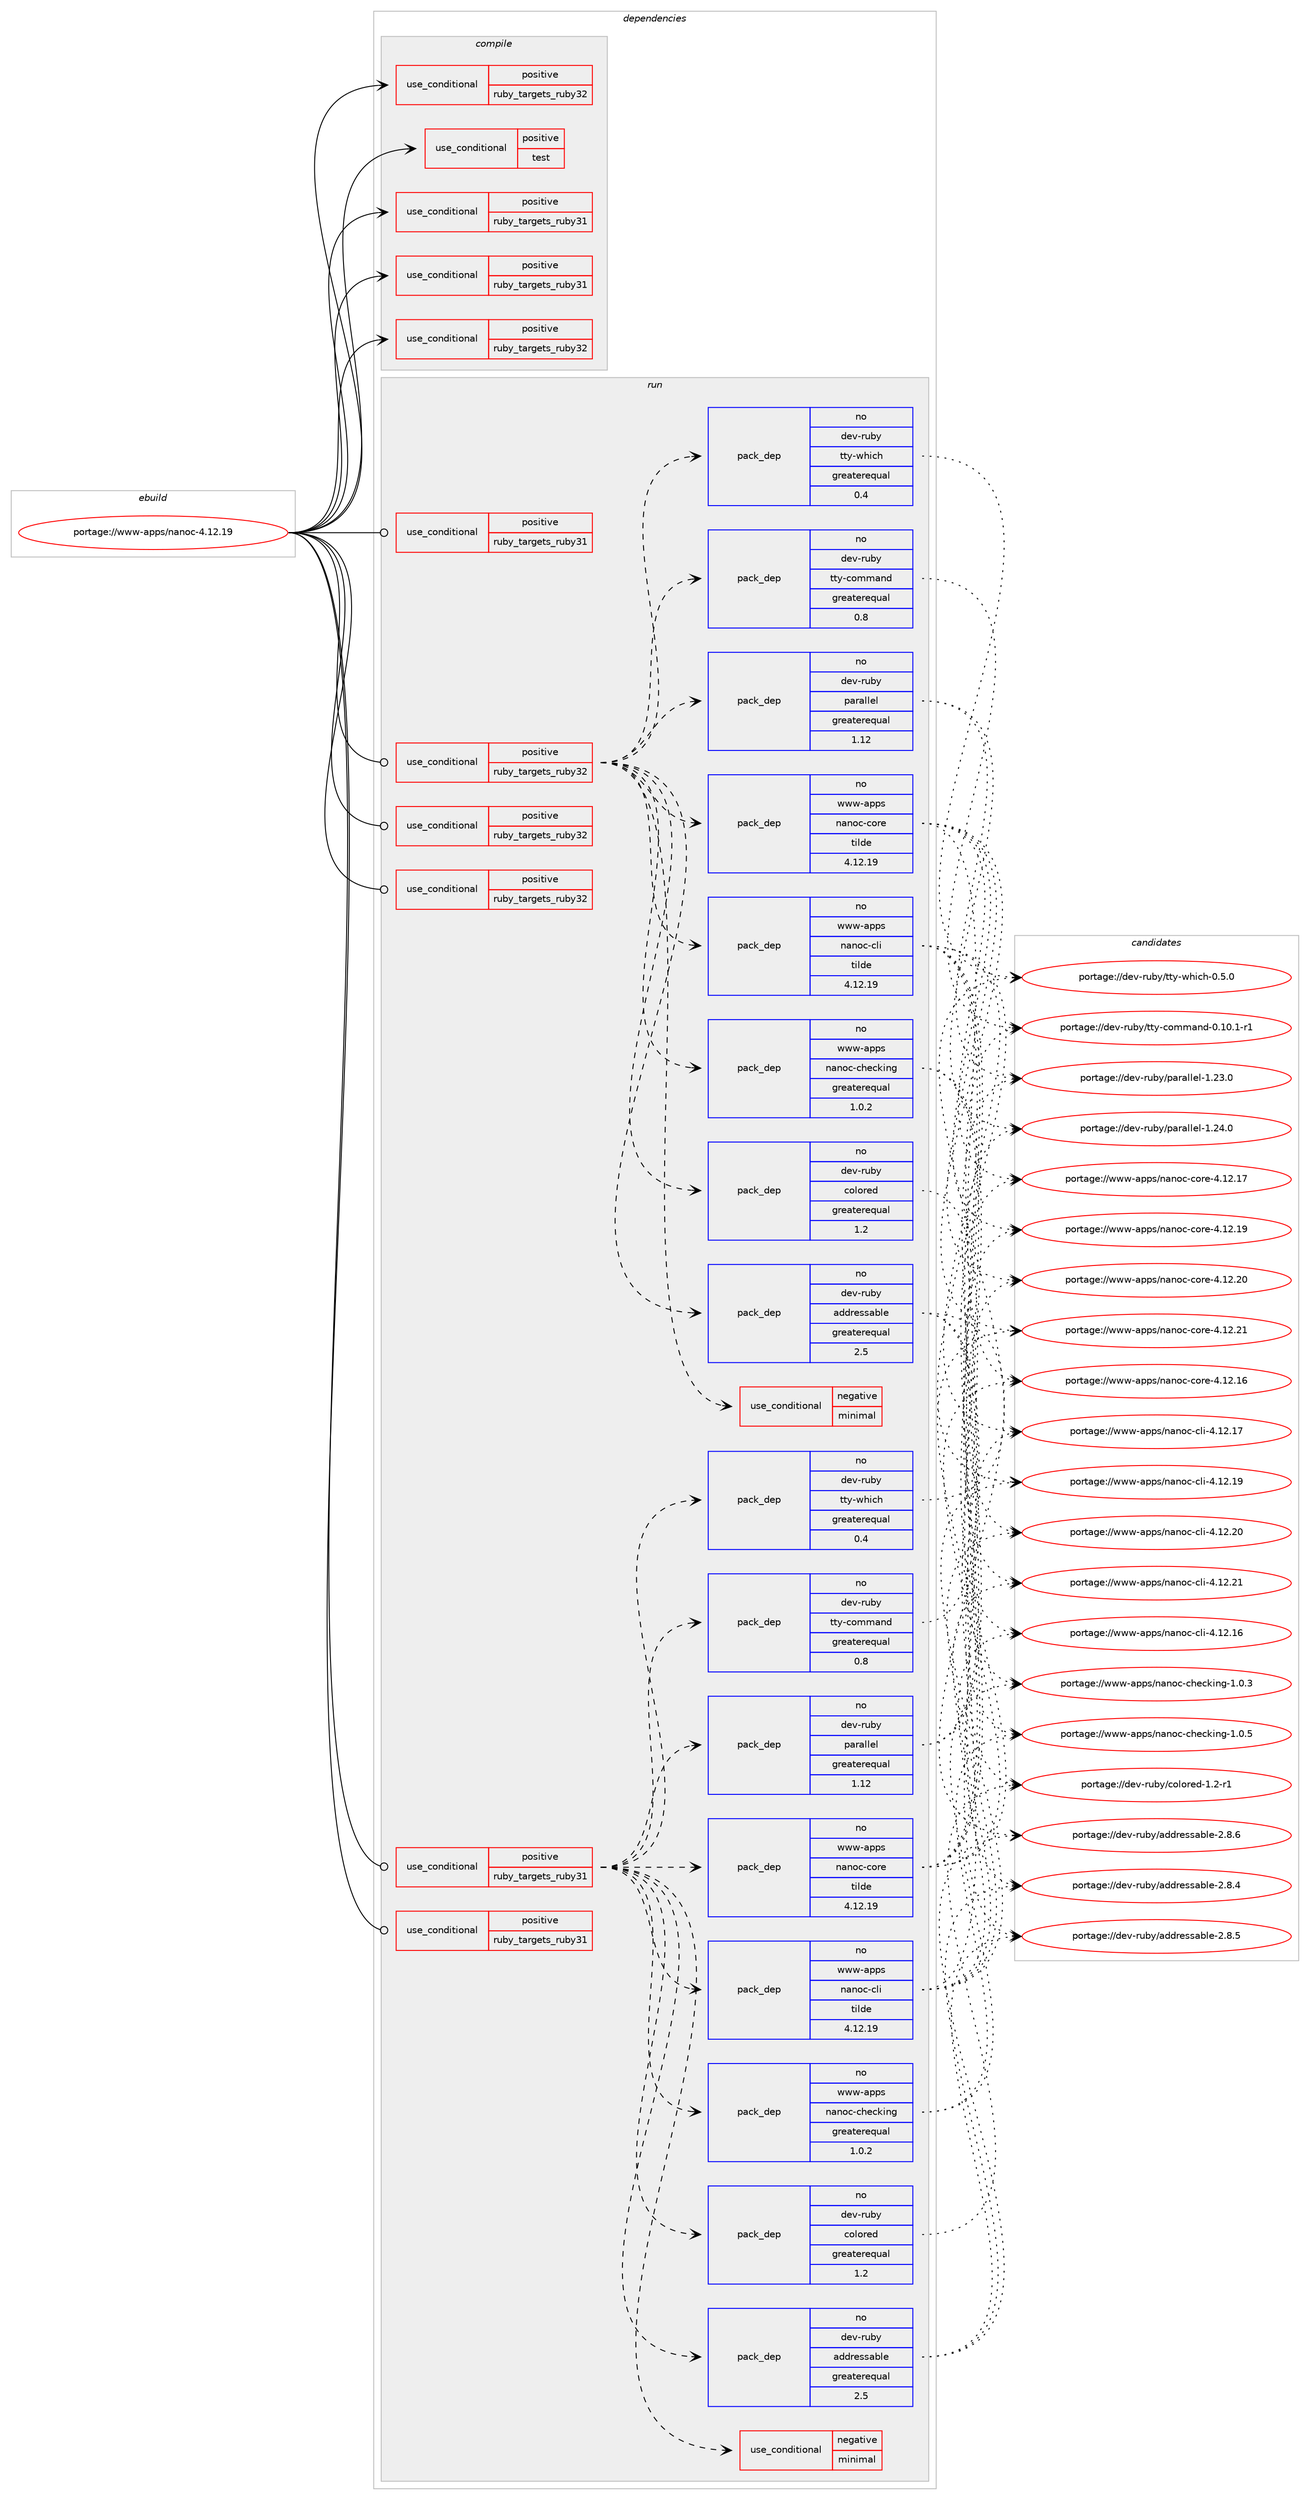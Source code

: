 digraph prolog {

# *************
# Graph options
# *************

newrank=true;
concentrate=true;
compound=true;
graph [rankdir=LR,fontname=Helvetica,fontsize=10,ranksep=1.5];#, ranksep=2.5, nodesep=0.2];
edge  [arrowhead=vee];
node  [fontname=Helvetica,fontsize=10];

# **********
# The ebuild
# **********

subgraph cluster_leftcol {
color=gray;
rank=same;
label=<<i>ebuild</i>>;
id [label="portage://www-apps/nanoc-4.12.19", color=red, width=4, href="../www-apps/nanoc-4.12.19.svg"];
}

# ****************
# The dependencies
# ****************

subgraph cluster_midcol {
color=gray;
label=<<i>dependencies</i>>;
subgraph cluster_compile {
fillcolor="#eeeeee";
style=filled;
label=<<i>compile</i>>;
subgraph cond1153 {
dependency2872 [label=<<TABLE BORDER="0" CELLBORDER="1" CELLSPACING="0" CELLPADDING="4"><TR><TD ROWSPAN="3" CELLPADDING="10">use_conditional</TD></TR><TR><TD>positive</TD></TR><TR><TD>ruby_targets_ruby31</TD></TR></TABLE>>, shape=none, color=red];
# *** BEGIN UNKNOWN DEPENDENCY TYPE (TODO) ***
# dependency2872 -> package_dependency(portage://www-apps/nanoc-4.12.19,install,no,dev-lang,ruby,none,[,,],[slot(3.1)],[])
# *** END UNKNOWN DEPENDENCY TYPE (TODO) ***

}
id:e -> dependency2872:w [weight=20,style="solid",arrowhead="vee"];
subgraph cond1154 {
dependency2873 [label=<<TABLE BORDER="0" CELLBORDER="1" CELLSPACING="0" CELLPADDING="4"><TR><TD ROWSPAN="3" CELLPADDING="10">use_conditional</TD></TR><TR><TD>positive</TD></TR><TR><TD>ruby_targets_ruby31</TD></TR></TABLE>>, shape=none, color=red];
# *** BEGIN UNKNOWN DEPENDENCY TYPE (TODO) ***
# dependency2873 -> package_dependency(portage://www-apps/nanoc-4.12.19,install,no,virtual,rubygems,none,[,,],[],[use(enable(ruby_targets_ruby31),negative)])
# *** END UNKNOWN DEPENDENCY TYPE (TODO) ***

}
id:e -> dependency2873:w [weight=20,style="solid",arrowhead="vee"];
subgraph cond1155 {
dependency2874 [label=<<TABLE BORDER="0" CELLBORDER="1" CELLSPACING="0" CELLPADDING="4"><TR><TD ROWSPAN="3" CELLPADDING="10">use_conditional</TD></TR><TR><TD>positive</TD></TR><TR><TD>ruby_targets_ruby32</TD></TR></TABLE>>, shape=none, color=red];
# *** BEGIN UNKNOWN DEPENDENCY TYPE (TODO) ***
# dependency2874 -> package_dependency(portage://www-apps/nanoc-4.12.19,install,no,dev-lang,ruby,none,[,,],[slot(3.2)],[])
# *** END UNKNOWN DEPENDENCY TYPE (TODO) ***

}
id:e -> dependency2874:w [weight=20,style="solid",arrowhead="vee"];
subgraph cond1156 {
dependency2875 [label=<<TABLE BORDER="0" CELLBORDER="1" CELLSPACING="0" CELLPADDING="4"><TR><TD ROWSPAN="3" CELLPADDING="10">use_conditional</TD></TR><TR><TD>positive</TD></TR><TR><TD>ruby_targets_ruby32</TD></TR></TABLE>>, shape=none, color=red];
# *** BEGIN UNKNOWN DEPENDENCY TYPE (TODO) ***
# dependency2875 -> package_dependency(portage://www-apps/nanoc-4.12.19,install,no,virtual,rubygems,none,[,,],[],[use(enable(ruby_targets_ruby32),negative)])
# *** END UNKNOWN DEPENDENCY TYPE (TODO) ***

}
id:e -> dependency2875:w [weight=20,style="solid",arrowhead="vee"];
subgraph cond1157 {
dependency2876 [label=<<TABLE BORDER="0" CELLBORDER="1" CELLSPACING="0" CELLPADDING="4"><TR><TD ROWSPAN="3" CELLPADDING="10">use_conditional</TD></TR><TR><TD>positive</TD></TR><TR><TD>test</TD></TR></TABLE>>, shape=none, color=red];
# *** BEGIN UNKNOWN DEPENDENCY TYPE (TODO) ***
# dependency2876 -> package_dependency(portage://www-apps/nanoc-4.12.19,install,no,app-text,asciidoc,none,[,,],[],[])
# *** END UNKNOWN DEPENDENCY TYPE (TODO) ***

# *** BEGIN UNKNOWN DEPENDENCY TYPE (TODO) ***
# dependency2876 -> package_dependency(portage://www-apps/nanoc-4.12.19,install,no,app-text,highlight,none,[,,],[],[])
# *** END UNKNOWN DEPENDENCY TYPE (TODO) ***

}
id:e -> dependency2876:w [weight=20,style="solid",arrowhead="vee"];
}
subgraph cluster_compileandrun {
fillcolor="#eeeeee";
style=filled;
label=<<i>compile and run</i>>;
}
subgraph cluster_run {
fillcolor="#eeeeee";
style=filled;
label=<<i>run</i>>;
subgraph cond1158 {
dependency2877 [label=<<TABLE BORDER="0" CELLBORDER="1" CELLSPACING="0" CELLPADDING="4"><TR><TD ROWSPAN="3" CELLPADDING="10">use_conditional</TD></TR><TR><TD>positive</TD></TR><TR><TD>ruby_targets_ruby31</TD></TR></TABLE>>, shape=none, color=red];
subgraph cond1159 {
dependency2878 [label=<<TABLE BORDER="0" CELLBORDER="1" CELLSPACING="0" CELLPADDING="4"><TR><TD ROWSPAN="3" CELLPADDING="10">use_conditional</TD></TR><TR><TD>negative</TD></TR><TR><TD>minimal</TD></TR></TABLE>>, shape=none, color=red];
# *** BEGIN UNKNOWN DEPENDENCY TYPE (TODO) ***
# dependency2878 -> package_dependency(portage://www-apps/nanoc-4.12.19,run,no,dev-ruby,mime-types,none,[,,],any_different_slot,[use(enable(ruby_targets_ruby31),negative)])
# *** END UNKNOWN DEPENDENCY TYPE (TODO) ***

# *** BEGIN UNKNOWN DEPENDENCY TYPE (TODO) ***
# dependency2878 -> package_dependency(portage://www-apps/nanoc-4.12.19,run,no,dev-ruby,rack,none,[,,],any_different_slot,[use(enable(ruby_targets_ruby31),negative)])
# *** END UNKNOWN DEPENDENCY TYPE (TODO) ***

# *** BEGIN UNKNOWN DEPENDENCY TYPE (TODO) ***
# dependency2878 -> package_dependency(portage://www-apps/nanoc-4.12.19,run,no,www-servers,adsf,none,[,,],[],[use(enable(ruby_targets_ruby31),negative)])
# *** END UNKNOWN DEPENDENCY TYPE (TODO) ***

}
dependency2877:e -> dependency2878:w [weight=20,style="dashed",arrowhead="vee"];
subgraph pack1644 {
dependency2879 [label=<<TABLE BORDER="0" CELLBORDER="1" CELLSPACING="0" CELLPADDING="4" WIDTH="220"><TR><TD ROWSPAN="6" CELLPADDING="30">pack_dep</TD></TR><TR><TD WIDTH="110">no</TD></TR><TR><TD>dev-ruby</TD></TR><TR><TD>addressable</TD></TR><TR><TD>greaterequal</TD></TR><TR><TD>2.5</TD></TR></TABLE>>, shape=none, color=blue];
}
dependency2877:e -> dependency2879:w [weight=20,style="dashed",arrowhead="vee"];
subgraph pack1645 {
dependency2880 [label=<<TABLE BORDER="0" CELLBORDER="1" CELLSPACING="0" CELLPADDING="4" WIDTH="220"><TR><TD ROWSPAN="6" CELLPADDING="30">pack_dep</TD></TR><TR><TD WIDTH="110">no</TD></TR><TR><TD>dev-ruby</TD></TR><TR><TD>colored</TD></TR><TR><TD>greaterequal</TD></TR><TR><TD>1.2</TD></TR></TABLE>>, shape=none, color=blue];
}
dependency2877:e -> dependency2880:w [weight=20,style="dashed",arrowhead="vee"];
subgraph pack1646 {
dependency2881 [label=<<TABLE BORDER="0" CELLBORDER="1" CELLSPACING="0" CELLPADDING="4" WIDTH="220"><TR><TD ROWSPAN="6" CELLPADDING="30">pack_dep</TD></TR><TR><TD WIDTH="110">no</TD></TR><TR><TD>www-apps</TD></TR><TR><TD>nanoc-checking</TD></TR><TR><TD>greaterequal</TD></TR><TR><TD>1.0.2</TD></TR></TABLE>>, shape=none, color=blue];
}
dependency2877:e -> dependency2881:w [weight=20,style="dashed",arrowhead="vee"];
subgraph pack1647 {
dependency2882 [label=<<TABLE BORDER="0" CELLBORDER="1" CELLSPACING="0" CELLPADDING="4" WIDTH="220"><TR><TD ROWSPAN="6" CELLPADDING="30">pack_dep</TD></TR><TR><TD WIDTH="110">no</TD></TR><TR><TD>www-apps</TD></TR><TR><TD>nanoc-cli</TD></TR><TR><TD>tilde</TD></TR><TR><TD>4.12.19</TD></TR></TABLE>>, shape=none, color=blue];
}
dependency2877:e -> dependency2882:w [weight=20,style="dashed",arrowhead="vee"];
subgraph pack1648 {
dependency2883 [label=<<TABLE BORDER="0" CELLBORDER="1" CELLSPACING="0" CELLPADDING="4" WIDTH="220"><TR><TD ROWSPAN="6" CELLPADDING="30">pack_dep</TD></TR><TR><TD WIDTH="110">no</TD></TR><TR><TD>www-apps</TD></TR><TR><TD>nanoc-core</TD></TR><TR><TD>tilde</TD></TR><TR><TD>4.12.19</TD></TR></TABLE>>, shape=none, color=blue];
}
dependency2877:e -> dependency2883:w [weight=20,style="dashed",arrowhead="vee"];
# *** BEGIN UNKNOWN DEPENDENCY TYPE (TODO) ***
# dependency2877 -> package_dependency(portage://www-apps/nanoc-4.12.19,run,no,www-apps,nanoc-deploying,none,[,,],[slot(1)],[use(enable(ruby_targets_ruby31),negative)])
# *** END UNKNOWN DEPENDENCY TYPE (TODO) ***

subgraph pack1649 {
dependency2884 [label=<<TABLE BORDER="0" CELLBORDER="1" CELLSPACING="0" CELLPADDING="4" WIDTH="220"><TR><TD ROWSPAN="6" CELLPADDING="30">pack_dep</TD></TR><TR><TD WIDTH="110">no</TD></TR><TR><TD>dev-ruby</TD></TR><TR><TD>parallel</TD></TR><TR><TD>greaterequal</TD></TR><TR><TD>1.12</TD></TR></TABLE>>, shape=none, color=blue];
}
dependency2877:e -> dependency2884:w [weight=20,style="dashed",arrowhead="vee"];
subgraph pack1650 {
dependency2885 [label=<<TABLE BORDER="0" CELLBORDER="1" CELLSPACING="0" CELLPADDING="4" WIDTH="220"><TR><TD ROWSPAN="6" CELLPADDING="30">pack_dep</TD></TR><TR><TD WIDTH="110">no</TD></TR><TR><TD>dev-ruby</TD></TR><TR><TD>tty-command</TD></TR><TR><TD>greaterequal</TD></TR><TR><TD>0.8</TD></TR></TABLE>>, shape=none, color=blue];
}
dependency2877:e -> dependency2885:w [weight=20,style="dashed",arrowhead="vee"];
subgraph pack1651 {
dependency2886 [label=<<TABLE BORDER="0" CELLBORDER="1" CELLSPACING="0" CELLPADDING="4" WIDTH="220"><TR><TD ROWSPAN="6" CELLPADDING="30">pack_dep</TD></TR><TR><TD WIDTH="110">no</TD></TR><TR><TD>dev-ruby</TD></TR><TR><TD>tty-which</TD></TR><TR><TD>greaterequal</TD></TR><TR><TD>0.4</TD></TR></TABLE>>, shape=none, color=blue];
}
dependency2877:e -> dependency2886:w [weight=20,style="dashed",arrowhead="vee"];
}
id:e -> dependency2877:w [weight=20,style="solid",arrowhead="odot"];
subgraph cond1160 {
dependency2887 [label=<<TABLE BORDER="0" CELLBORDER="1" CELLSPACING="0" CELLPADDING="4"><TR><TD ROWSPAN="3" CELLPADDING="10">use_conditional</TD></TR><TR><TD>positive</TD></TR><TR><TD>ruby_targets_ruby31</TD></TR></TABLE>>, shape=none, color=red];
# *** BEGIN UNKNOWN DEPENDENCY TYPE (TODO) ***
# dependency2887 -> package_dependency(portage://www-apps/nanoc-4.12.19,run,no,dev-lang,ruby,none,[,,],[slot(3.1)],[])
# *** END UNKNOWN DEPENDENCY TYPE (TODO) ***

}
id:e -> dependency2887:w [weight=20,style="solid",arrowhead="odot"];
subgraph cond1161 {
dependency2888 [label=<<TABLE BORDER="0" CELLBORDER="1" CELLSPACING="0" CELLPADDING="4"><TR><TD ROWSPAN="3" CELLPADDING="10">use_conditional</TD></TR><TR><TD>positive</TD></TR><TR><TD>ruby_targets_ruby31</TD></TR></TABLE>>, shape=none, color=red];
# *** BEGIN UNKNOWN DEPENDENCY TYPE (TODO) ***
# dependency2888 -> package_dependency(portage://www-apps/nanoc-4.12.19,run,no,virtual,rubygems,none,[,,],[],[use(enable(ruby_targets_ruby31),negative)])
# *** END UNKNOWN DEPENDENCY TYPE (TODO) ***

}
id:e -> dependency2888:w [weight=20,style="solid",arrowhead="odot"];
subgraph cond1162 {
dependency2889 [label=<<TABLE BORDER="0" CELLBORDER="1" CELLSPACING="0" CELLPADDING="4"><TR><TD ROWSPAN="3" CELLPADDING="10">use_conditional</TD></TR><TR><TD>positive</TD></TR><TR><TD>ruby_targets_ruby32</TD></TR></TABLE>>, shape=none, color=red];
subgraph cond1163 {
dependency2890 [label=<<TABLE BORDER="0" CELLBORDER="1" CELLSPACING="0" CELLPADDING="4"><TR><TD ROWSPAN="3" CELLPADDING="10">use_conditional</TD></TR><TR><TD>negative</TD></TR><TR><TD>minimal</TD></TR></TABLE>>, shape=none, color=red];
# *** BEGIN UNKNOWN DEPENDENCY TYPE (TODO) ***
# dependency2890 -> package_dependency(portage://www-apps/nanoc-4.12.19,run,no,dev-ruby,mime-types,none,[,,],any_different_slot,[use(enable(ruby_targets_ruby32),negative)])
# *** END UNKNOWN DEPENDENCY TYPE (TODO) ***

# *** BEGIN UNKNOWN DEPENDENCY TYPE (TODO) ***
# dependency2890 -> package_dependency(portage://www-apps/nanoc-4.12.19,run,no,dev-ruby,rack,none,[,,],any_different_slot,[use(enable(ruby_targets_ruby32),negative)])
# *** END UNKNOWN DEPENDENCY TYPE (TODO) ***

# *** BEGIN UNKNOWN DEPENDENCY TYPE (TODO) ***
# dependency2890 -> package_dependency(portage://www-apps/nanoc-4.12.19,run,no,www-servers,adsf,none,[,,],[],[use(enable(ruby_targets_ruby32),negative)])
# *** END UNKNOWN DEPENDENCY TYPE (TODO) ***

}
dependency2889:e -> dependency2890:w [weight=20,style="dashed",arrowhead="vee"];
subgraph pack1652 {
dependency2891 [label=<<TABLE BORDER="0" CELLBORDER="1" CELLSPACING="0" CELLPADDING="4" WIDTH="220"><TR><TD ROWSPAN="6" CELLPADDING="30">pack_dep</TD></TR><TR><TD WIDTH="110">no</TD></TR><TR><TD>dev-ruby</TD></TR><TR><TD>addressable</TD></TR><TR><TD>greaterequal</TD></TR><TR><TD>2.5</TD></TR></TABLE>>, shape=none, color=blue];
}
dependency2889:e -> dependency2891:w [weight=20,style="dashed",arrowhead="vee"];
subgraph pack1653 {
dependency2892 [label=<<TABLE BORDER="0" CELLBORDER="1" CELLSPACING="0" CELLPADDING="4" WIDTH="220"><TR><TD ROWSPAN="6" CELLPADDING="30">pack_dep</TD></TR><TR><TD WIDTH="110">no</TD></TR><TR><TD>dev-ruby</TD></TR><TR><TD>colored</TD></TR><TR><TD>greaterequal</TD></TR><TR><TD>1.2</TD></TR></TABLE>>, shape=none, color=blue];
}
dependency2889:e -> dependency2892:w [weight=20,style="dashed",arrowhead="vee"];
subgraph pack1654 {
dependency2893 [label=<<TABLE BORDER="0" CELLBORDER="1" CELLSPACING="0" CELLPADDING="4" WIDTH="220"><TR><TD ROWSPAN="6" CELLPADDING="30">pack_dep</TD></TR><TR><TD WIDTH="110">no</TD></TR><TR><TD>www-apps</TD></TR><TR><TD>nanoc-checking</TD></TR><TR><TD>greaterequal</TD></TR><TR><TD>1.0.2</TD></TR></TABLE>>, shape=none, color=blue];
}
dependency2889:e -> dependency2893:w [weight=20,style="dashed",arrowhead="vee"];
subgraph pack1655 {
dependency2894 [label=<<TABLE BORDER="0" CELLBORDER="1" CELLSPACING="0" CELLPADDING="4" WIDTH="220"><TR><TD ROWSPAN="6" CELLPADDING="30">pack_dep</TD></TR><TR><TD WIDTH="110">no</TD></TR><TR><TD>www-apps</TD></TR><TR><TD>nanoc-cli</TD></TR><TR><TD>tilde</TD></TR><TR><TD>4.12.19</TD></TR></TABLE>>, shape=none, color=blue];
}
dependency2889:e -> dependency2894:w [weight=20,style="dashed",arrowhead="vee"];
subgraph pack1656 {
dependency2895 [label=<<TABLE BORDER="0" CELLBORDER="1" CELLSPACING="0" CELLPADDING="4" WIDTH="220"><TR><TD ROWSPAN="6" CELLPADDING="30">pack_dep</TD></TR><TR><TD WIDTH="110">no</TD></TR><TR><TD>www-apps</TD></TR><TR><TD>nanoc-core</TD></TR><TR><TD>tilde</TD></TR><TR><TD>4.12.19</TD></TR></TABLE>>, shape=none, color=blue];
}
dependency2889:e -> dependency2895:w [weight=20,style="dashed",arrowhead="vee"];
# *** BEGIN UNKNOWN DEPENDENCY TYPE (TODO) ***
# dependency2889 -> package_dependency(portage://www-apps/nanoc-4.12.19,run,no,www-apps,nanoc-deploying,none,[,,],[slot(1)],[use(enable(ruby_targets_ruby32),negative)])
# *** END UNKNOWN DEPENDENCY TYPE (TODO) ***

subgraph pack1657 {
dependency2896 [label=<<TABLE BORDER="0" CELLBORDER="1" CELLSPACING="0" CELLPADDING="4" WIDTH="220"><TR><TD ROWSPAN="6" CELLPADDING="30">pack_dep</TD></TR><TR><TD WIDTH="110">no</TD></TR><TR><TD>dev-ruby</TD></TR><TR><TD>parallel</TD></TR><TR><TD>greaterequal</TD></TR><TR><TD>1.12</TD></TR></TABLE>>, shape=none, color=blue];
}
dependency2889:e -> dependency2896:w [weight=20,style="dashed",arrowhead="vee"];
subgraph pack1658 {
dependency2897 [label=<<TABLE BORDER="0" CELLBORDER="1" CELLSPACING="0" CELLPADDING="4" WIDTH="220"><TR><TD ROWSPAN="6" CELLPADDING="30">pack_dep</TD></TR><TR><TD WIDTH="110">no</TD></TR><TR><TD>dev-ruby</TD></TR><TR><TD>tty-command</TD></TR><TR><TD>greaterequal</TD></TR><TR><TD>0.8</TD></TR></TABLE>>, shape=none, color=blue];
}
dependency2889:e -> dependency2897:w [weight=20,style="dashed",arrowhead="vee"];
subgraph pack1659 {
dependency2898 [label=<<TABLE BORDER="0" CELLBORDER="1" CELLSPACING="0" CELLPADDING="4" WIDTH="220"><TR><TD ROWSPAN="6" CELLPADDING="30">pack_dep</TD></TR><TR><TD WIDTH="110">no</TD></TR><TR><TD>dev-ruby</TD></TR><TR><TD>tty-which</TD></TR><TR><TD>greaterequal</TD></TR><TR><TD>0.4</TD></TR></TABLE>>, shape=none, color=blue];
}
dependency2889:e -> dependency2898:w [weight=20,style="dashed",arrowhead="vee"];
}
id:e -> dependency2889:w [weight=20,style="solid",arrowhead="odot"];
subgraph cond1164 {
dependency2899 [label=<<TABLE BORDER="0" CELLBORDER="1" CELLSPACING="0" CELLPADDING="4"><TR><TD ROWSPAN="3" CELLPADDING="10">use_conditional</TD></TR><TR><TD>positive</TD></TR><TR><TD>ruby_targets_ruby32</TD></TR></TABLE>>, shape=none, color=red];
# *** BEGIN UNKNOWN DEPENDENCY TYPE (TODO) ***
# dependency2899 -> package_dependency(portage://www-apps/nanoc-4.12.19,run,no,dev-lang,ruby,none,[,,],[slot(3.2)],[])
# *** END UNKNOWN DEPENDENCY TYPE (TODO) ***

}
id:e -> dependency2899:w [weight=20,style="solid",arrowhead="odot"];
subgraph cond1165 {
dependency2900 [label=<<TABLE BORDER="0" CELLBORDER="1" CELLSPACING="0" CELLPADDING="4"><TR><TD ROWSPAN="3" CELLPADDING="10">use_conditional</TD></TR><TR><TD>positive</TD></TR><TR><TD>ruby_targets_ruby32</TD></TR></TABLE>>, shape=none, color=red];
# *** BEGIN UNKNOWN DEPENDENCY TYPE (TODO) ***
# dependency2900 -> package_dependency(portage://www-apps/nanoc-4.12.19,run,no,virtual,rubygems,none,[,,],[],[use(enable(ruby_targets_ruby32),negative)])
# *** END UNKNOWN DEPENDENCY TYPE (TODO) ***

}
id:e -> dependency2900:w [weight=20,style="solid",arrowhead="odot"];
}
}

# **************
# The candidates
# **************

subgraph cluster_choices {
rank=same;
color=gray;
label=<<i>candidates</i>>;

subgraph choice1644 {
color=black;
nodesep=1;
choice100101118451141179812147971001001141011151159798108101455046564652 [label="portage://dev-ruby/addressable-2.8.4", color=red, width=4,href="../dev-ruby/addressable-2.8.4.svg"];
choice100101118451141179812147971001001141011151159798108101455046564653 [label="portage://dev-ruby/addressable-2.8.5", color=red, width=4,href="../dev-ruby/addressable-2.8.5.svg"];
choice100101118451141179812147971001001141011151159798108101455046564654 [label="portage://dev-ruby/addressable-2.8.6", color=red, width=4,href="../dev-ruby/addressable-2.8.6.svg"];
dependency2879:e -> choice100101118451141179812147971001001141011151159798108101455046564652:w [style=dotted,weight="100"];
dependency2879:e -> choice100101118451141179812147971001001141011151159798108101455046564653:w [style=dotted,weight="100"];
dependency2879:e -> choice100101118451141179812147971001001141011151159798108101455046564654:w [style=dotted,weight="100"];
}
subgraph choice1645 {
color=black;
nodesep=1;
choice10010111845114117981214799111108111114101100454946504511449 [label="portage://dev-ruby/colored-1.2-r1", color=red, width=4,href="../dev-ruby/colored-1.2-r1.svg"];
dependency2880:e -> choice10010111845114117981214799111108111114101100454946504511449:w [style=dotted,weight="100"];
}
subgraph choice1646 {
color=black;
nodesep=1;
choice1191191194597112112115471109711011199459910410199107105110103454946484651 [label="portage://www-apps/nanoc-checking-1.0.3", color=red, width=4,href="../www-apps/nanoc-checking-1.0.3.svg"];
choice1191191194597112112115471109711011199459910410199107105110103454946484653 [label="portage://www-apps/nanoc-checking-1.0.5", color=red, width=4,href="../www-apps/nanoc-checking-1.0.5.svg"];
dependency2881:e -> choice1191191194597112112115471109711011199459910410199107105110103454946484651:w [style=dotted,weight="100"];
dependency2881:e -> choice1191191194597112112115471109711011199459910410199107105110103454946484653:w [style=dotted,weight="100"];
}
subgraph choice1647 {
color=black;
nodesep=1;
choice119119119459711211211547110971101119945991081054552464950464954 [label="portage://www-apps/nanoc-cli-4.12.16", color=red, width=4,href="../www-apps/nanoc-cli-4.12.16.svg"];
choice119119119459711211211547110971101119945991081054552464950464955 [label="portage://www-apps/nanoc-cli-4.12.17", color=red, width=4,href="../www-apps/nanoc-cli-4.12.17.svg"];
choice119119119459711211211547110971101119945991081054552464950464957 [label="portage://www-apps/nanoc-cli-4.12.19", color=red, width=4,href="../www-apps/nanoc-cli-4.12.19.svg"];
choice119119119459711211211547110971101119945991081054552464950465048 [label="portage://www-apps/nanoc-cli-4.12.20", color=red, width=4,href="../www-apps/nanoc-cli-4.12.20.svg"];
choice119119119459711211211547110971101119945991081054552464950465049 [label="portage://www-apps/nanoc-cli-4.12.21", color=red, width=4,href="../www-apps/nanoc-cli-4.12.21.svg"];
dependency2882:e -> choice119119119459711211211547110971101119945991081054552464950464954:w [style=dotted,weight="100"];
dependency2882:e -> choice119119119459711211211547110971101119945991081054552464950464955:w [style=dotted,weight="100"];
dependency2882:e -> choice119119119459711211211547110971101119945991081054552464950464957:w [style=dotted,weight="100"];
dependency2882:e -> choice119119119459711211211547110971101119945991081054552464950465048:w [style=dotted,weight="100"];
dependency2882:e -> choice119119119459711211211547110971101119945991081054552464950465049:w [style=dotted,weight="100"];
}
subgraph choice1648 {
color=black;
nodesep=1;
choice119119119459711211211547110971101119945991111141014552464950464954 [label="portage://www-apps/nanoc-core-4.12.16", color=red, width=4,href="../www-apps/nanoc-core-4.12.16.svg"];
choice119119119459711211211547110971101119945991111141014552464950464955 [label="portage://www-apps/nanoc-core-4.12.17", color=red, width=4,href="../www-apps/nanoc-core-4.12.17.svg"];
choice119119119459711211211547110971101119945991111141014552464950464957 [label="portage://www-apps/nanoc-core-4.12.19", color=red, width=4,href="../www-apps/nanoc-core-4.12.19.svg"];
choice119119119459711211211547110971101119945991111141014552464950465048 [label="portage://www-apps/nanoc-core-4.12.20", color=red, width=4,href="../www-apps/nanoc-core-4.12.20.svg"];
choice119119119459711211211547110971101119945991111141014552464950465049 [label="portage://www-apps/nanoc-core-4.12.21", color=red, width=4,href="../www-apps/nanoc-core-4.12.21.svg"];
dependency2883:e -> choice119119119459711211211547110971101119945991111141014552464950464954:w [style=dotted,weight="100"];
dependency2883:e -> choice119119119459711211211547110971101119945991111141014552464950464955:w [style=dotted,weight="100"];
dependency2883:e -> choice119119119459711211211547110971101119945991111141014552464950464957:w [style=dotted,weight="100"];
dependency2883:e -> choice119119119459711211211547110971101119945991111141014552464950465048:w [style=dotted,weight="100"];
dependency2883:e -> choice119119119459711211211547110971101119945991111141014552464950465049:w [style=dotted,weight="100"];
}
subgraph choice1649 {
color=black;
nodesep=1;
choice100101118451141179812147112971149710810810110845494650514648 [label="portage://dev-ruby/parallel-1.23.0", color=red, width=4,href="../dev-ruby/parallel-1.23.0.svg"];
choice100101118451141179812147112971149710810810110845494650524648 [label="portage://dev-ruby/parallel-1.24.0", color=red, width=4,href="../dev-ruby/parallel-1.24.0.svg"];
dependency2884:e -> choice100101118451141179812147112971149710810810110845494650514648:w [style=dotted,weight="100"];
dependency2884:e -> choice100101118451141179812147112971149710810810110845494650524648:w [style=dotted,weight="100"];
}
subgraph choice1650 {
color=black;
nodesep=1;
choice100101118451141179812147116116121459911110910997110100454846494846494511449 [label="portage://dev-ruby/tty-command-0.10.1-r1", color=red, width=4,href="../dev-ruby/tty-command-0.10.1-r1.svg"];
dependency2885:e -> choice100101118451141179812147116116121459911110910997110100454846494846494511449:w [style=dotted,weight="100"];
}
subgraph choice1651 {
color=black;
nodesep=1;
choice1001011184511411798121471161161214511910410599104454846534648 [label="portage://dev-ruby/tty-which-0.5.0", color=red, width=4,href="../dev-ruby/tty-which-0.5.0.svg"];
dependency2886:e -> choice1001011184511411798121471161161214511910410599104454846534648:w [style=dotted,weight="100"];
}
subgraph choice1652 {
color=black;
nodesep=1;
choice100101118451141179812147971001001141011151159798108101455046564652 [label="portage://dev-ruby/addressable-2.8.4", color=red, width=4,href="../dev-ruby/addressable-2.8.4.svg"];
choice100101118451141179812147971001001141011151159798108101455046564653 [label="portage://dev-ruby/addressable-2.8.5", color=red, width=4,href="../dev-ruby/addressable-2.8.5.svg"];
choice100101118451141179812147971001001141011151159798108101455046564654 [label="portage://dev-ruby/addressable-2.8.6", color=red, width=4,href="../dev-ruby/addressable-2.8.6.svg"];
dependency2891:e -> choice100101118451141179812147971001001141011151159798108101455046564652:w [style=dotted,weight="100"];
dependency2891:e -> choice100101118451141179812147971001001141011151159798108101455046564653:w [style=dotted,weight="100"];
dependency2891:e -> choice100101118451141179812147971001001141011151159798108101455046564654:w [style=dotted,weight="100"];
}
subgraph choice1653 {
color=black;
nodesep=1;
choice10010111845114117981214799111108111114101100454946504511449 [label="portage://dev-ruby/colored-1.2-r1", color=red, width=4,href="../dev-ruby/colored-1.2-r1.svg"];
dependency2892:e -> choice10010111845114117981214799111108111114101100454946504511449:w [style=dotted,weight="100"];
}
subgraph choice1654 {
color=black;
nodesep=1;
choice1191191194597112112115471109711011199459910410199107105110103454946484651 [label="portage://www-apps/nanoc-checking-1.0.3", color=red, width=4,href="../www-apps/nanoc-checking-1.0.3.svg"];
choice1191191194597112112115471109711011199459910410199107105110103454946484653 [label="portage://www-apps/nanoc-checking-1.0.5", color=red, width=4,href="../www-apps/nanoc-checking-1.0.5.svg"];
dependency2893:e -> choice1191191194597112112115471109711011199459910410199107105110103454946484651:w [style=dotted,weight="100"];
dependency2893:e -> choice1191191194597112112115471109711011199459910410199107105110103454946484653:w [style=dotted,weight="100"];
}
subgraph choice1655 {
color=black;
nodesep=1;
choice119119119459711211211547110971101119945991081054552464950464954 [label="portage://www-apps/nanoc-cli-4.12.16", color=red, width=4,href="../www-apps/nanoc-cli-4.12.16.svg"];
choice119119119459711211211547110971101119945991081054552464950464955 [label="portage://www-apps/nanoc-cli-4.12.17", color=red, width=4,href="../www-apps/nanoc-cli-4.12.17.svg"];
choice119119119459711211211547110971101119945991081054552464950464957 [label="portage://www-apps/nanoc-cli-4.12.19", color=red, width=4,href="../www-apps/nanoc-cli-4.12.19.svg"];
choice119119119459711211211547110971101119945991081054552464950465048 [label="portage://www-apps/nanoc-cli-4.12.20", color=red, width=4,href="../www-apps/nanoc-cli-4.12.20.svg"];
choice119119119459711211211547110971101119945991081054552464950465049 [label="portage://www-apps/nanoc-cli-4.12.21", color=red, width=4,href="../www-apps/nanoc-cli-4.12.21.svg"];
dependency2894:e -> choice119119119459711211211547110971101119945991081054552464950464954:w [style=dotted,weight="100"];
dependency2894:e -> choice119119119459711211211547110971101119945991081054552464950464955:w [style=dotted,weight="100"];
dependency2894:e -> choice119119119459711211211547110971101119945991081054552464950464957:w [style=dotted,weight="100"];
dependency2894:e -> choice119119119459711211211547110971101119945991081054552464950465048:w [style=dotted,weight="100"];
dependency2894:e -> choice119119119459711211211547110971101119945991081054552464950465049:w [style=dotted,weight="100"];
}
subgraph choice1656 {
color=black;
nodesep=1;
choice119119119459711211211547110971101119945991111141014552464950464954 [label="portage://www-apps/nanoc-core-4.12.16", color=red, width=4,href="../www-apps/nanoc-core-4.12.16.svg"];
choice119119119459711211211547110971101119945991111141014552464950464955 [label="portage://www-apps/nanoc-core-4.12.17", color=red, width=4,href="../www-apps/nanoc-core-4.12.17.svg"];
choice119119119459711211211547110971101119945991111141014552464950464957 [label="portage://www-apps/nanoc-core-4.12.19", color=red, width=4,href="../www-apps/nanoc-core-4.12.19.svg"];
choice119119119459711211211547110971101119945991111141014552464950465048 [label="portage://www-apps/nanoc-core-4.12.20", color=red, width=4,href="../www-apps/nanoc-core-4.12.20.svg"];
choice119119119459711211211547110971101119945991111141014552464950465049 [label="portage://www-apps/nanoc-core-4.12.21", color=red, width=4,href="../www-apps/nanoc-core-4.12.21.svg"];
dependency2895:e -> choice119119119459711211211547110971101119945991111141014552464950464954:w [style=dotted,weight="100"];
dependency2895:e -> choice119119119459711211211547110971101119945991111141014552464950464955:w [style=dotted,weight="100"];
dependency2895:e -> choice119119119459711211211547110971101119945991111141014552464950464957:w [style=dotted,weight="100"];
dependency2895:e -> choice119119119459711211211547110971101119945991111141014552464950465048:w [style=dotted,weight="100"];
dependency2895:e -> choice119119119459711211211547110971101119945991111141014552464950465049:w [style=dotted,weight="100"];
}
subgraph choice1657 {
color=black;
nodesep=1;
choice100101118451141179812147112971149710810810110845494650514648 [label="portage://dev-ruby/parallel-1.23.0", color=red, width=4,href="../dev-ruby/parallel-1.23.0.svg"];
choice100101118451141179812147112971149710810810110845494650524648 [label="portage://dev-ruby/parallel-1.24.0", color=red, width=4,href="../dev-ruby/parallel-1.24.0.svg"];
dependency2896:e -> choice100101118451141179812147112971149710810810110845494650514648:w [style=dotted,weight="100"];
dependency2896:e -> choice100101118451141179812147112971149710810810110845494650524648:w [style=dotted,weight="100"];
}
subgraph choice1658 {
color=black;
nodesep=1;
choice100101118451141179812147116116121459911110910997110100454846494846494511449 [label="portage://dev-ruby/tty-command-0.10.1-r1", color=red, width=4,href="../dev-ruby/tty-command-0.10.1-r1.svg"];
dependency2897:e -> choice100101118451141179812147116116121459911110910997110100454846494846494511449:w [style=dotted,weight="100"];
}
subgraph choice1659 {
color=black;
nodesep=1;
choice1001011184511411798121471161161214511910410599104454846534648 [label="portage://dev-ruby/tty-which-0.5.0", color=red, width=4,href="../dev-ruby/tty-which-0.5.0.svg"];
dependency2898:e -> choice1001011184511411798121471161161214511910410599104454846534648:w [style=dotted,weight="100"];
}
}

}
